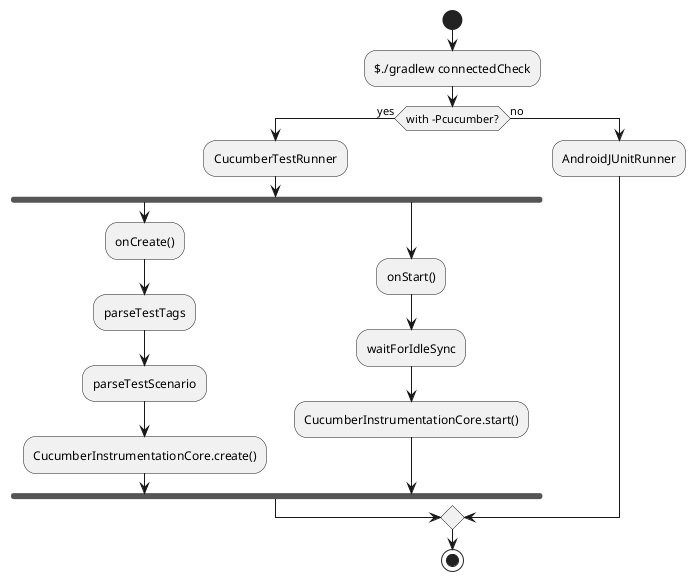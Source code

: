 @startuml
start
:$./gradlew connectedCheck;
if (with -Pcucumber?) then (yes)
  :CucumberTestRunner;
  fork
    :onCreate();
    :parseTestTags;
    :parseTestScenario;
    :CucumberInstrumentationCore.create();
  fork again
    :onStart();
    :waitForIdleSync;
    :CucumberInstrumentationCore.start();
  end fork
else (no)
  :AndroidJUnitRunner;
endif

stop
@enduml